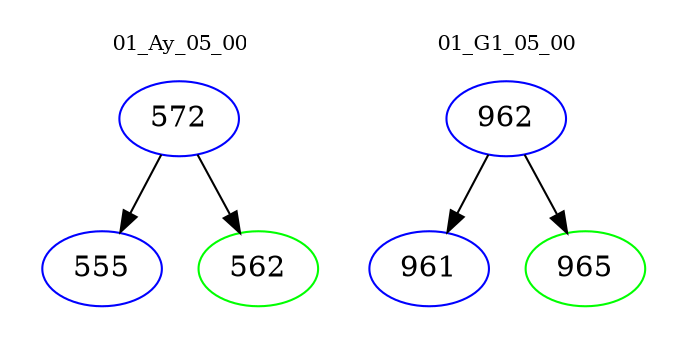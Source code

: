 digraph{
subgraph cluster_0 {
color = white
label = "01_Ay_05_00";
fontsize=10;
T0_572 [label="572", color="blue"]
T0_572 -> T0_555 [color="black"]
T0_555 [label="555", color="blue"]
T0_572 -> T0_562 [color="black"]
T0_562 [label="562", color="green"]
}
subgraph cluster_1 {
color = white
label = "01_G1_05_00";
fontsize=10;
T1_962 [label="962", color="blue"]
T1_962 -> T1_961 [color="black"]
T1_961 [label="961", color="blue"]
T1_962 -> T1_965 [color="black"]
T1_965 [label="965", color="green"]
}
}
